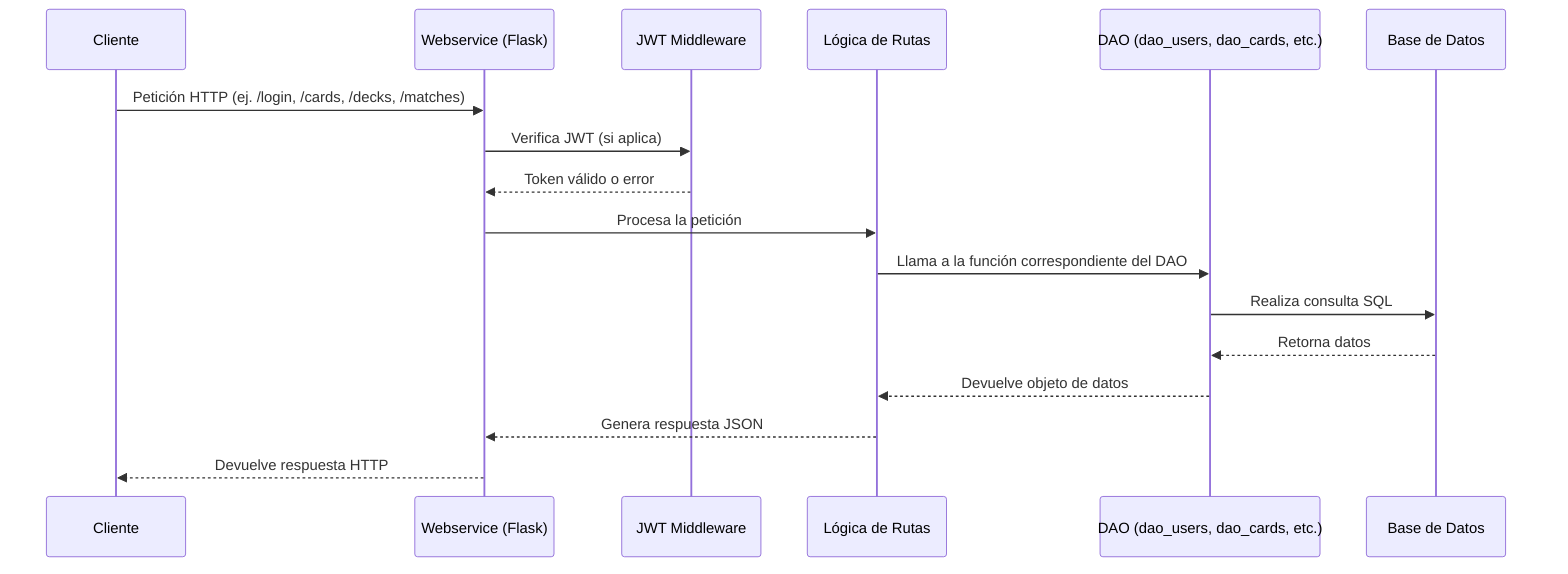 sequenceDiagram
    participant Cliente
    participant WebAPI as Webservice (Flask)
    participant Middleware as JWT Middleware
    participant ServerLogic as Lógica de Rutas
    participant DAO as DAO (dao_users, dao_cards, etc.)
    participant DB as Base de Datos

    Cliente->>WebAPI: Petición HTTP (ej. /login, /cards, /decks, /matches)
    WebAPI->>Middleware: Verifica JWT (si aplica)
    Middleware-->>WebAPI: Token válido o error

    WebAPI->>ServerLogic: Procesa la petición
    ServerLogic->>DAO: Llama a la función correspondiente del DAO
    DAO->>DB: Realiza consulta SQL
    DB-->>DAO: Retorna datos
    DAO-->>ServerLogic: Devuelve objeto de datos
    ServerLogic-->>WebAPI: Genera respuesta JSON
    WebAPI-->>Cliente: Devuelve respuesta HTTP